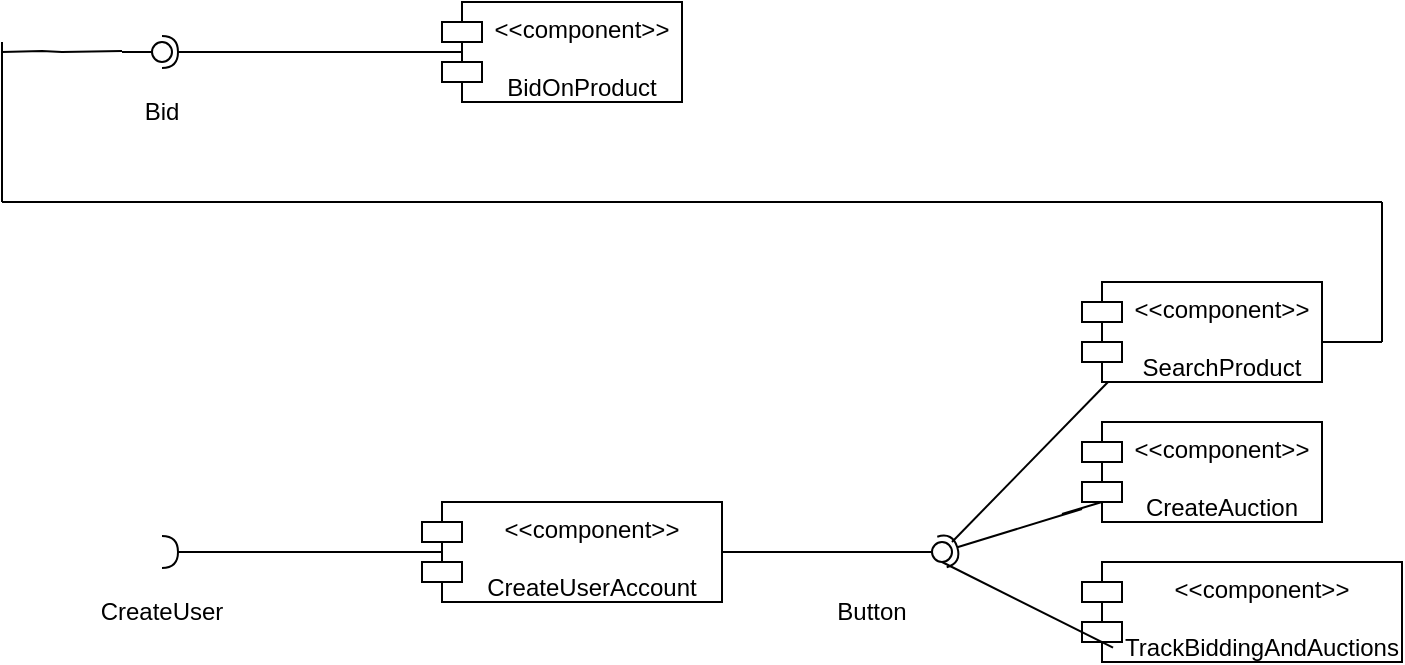 <mxfile version="25.0.2">
  <diagram name="Seite-1" id="RMShgWfUDbiw63N_E7oN">
    <mxGraphModel dx="1050" dy="621" grid="1" gridSize="10" guides="1" tooltips="1" connect="1" arrows="1" fold="1" page="1" pageScale="1" pageWidth="827" pageHeight="1169" math="0" shadow="0">
      <root>
        <mxCell id="0" />
        <mxCell id="1" parent="0" />
        <mxCell id="cu0nxGEvVgkYJXmCs19b-1" value="" style="rounded=0;orthogonalLoop=1;jettySize=auto;html=1;endArrow=halfCircle;endFill=0;endSize=6;strokeWidth=1;sketch=0;fontSize=12;curved=1;" parent="1" source="cu0nxGEvVgkYJXmCs19b-5" target="cu0nxGEvVgkYJXmCs19b-2" edge="1">
          <mxGeometry relative="1" as="geometry">
            <mxPoint x="235" y="375" as="sourcePoint" />
          </mxGeometry>
        </mxCell>
        <mxCell id="cu0nxGEvVgkYJXmCs19b-2" value="" style="ellipse;whiteSpace=wrap;html=1;align=center;aspect=fixed;fillColor=none;strokeColor=none;resizable=0;perimeter=centerPerimeter;rotatable=0;allowArrows=0;points=[];outlineConnect=1;" parent="1" vertex="1">
          <mxGeometry x="210" y="370" width="10" height="10" as="geometry" />
        </mxCell>
        <mxCell id="cu0nxGEvVgkYJXmCs19b-3" value="&amp;lt;&amp;lt;component&amp;gt;&amp;gt;&lt;div&gt;&lt;br&gt;&lt;/div&gt;&lt;div&gt;CreateUserAccount&lt;/div&gt;" style="shape=module;align=left;spacingLeft=20;align=center;verticalAlign=top;whiteSpace=wrap;html=1;" parent="1" vertex="1">
          <mxGeometry x="330" y="350" width="150" height="50" as="geometry" />
        </mxCell>
        <mxCell id="cu0nxGEvVgkYJXmCs19b-4" value="CreateUser" style="text;html=1;align=center;verticalAlign=middle;whiteSpace=wrap;rounded=0;" parent="1" vertex="1">
          <mxGeometry x="170" y="390" width="60" height="30" as="geometry" />
        </mxCell>
        <mxCell id="cu0nxGEvVgkYJXmCs19b-5" value="" style="line;strokeWidth=1;fillColor=none;align=left;verticalAlign=middle;spacingTop=-1;spacingLeft=3;spacingRight=3;rotatable=0;labelPosition=right;points=[];portConstraint=eastwest;strokeColor=inherit;" parent="1" vertex="1">
          <mxGeometry x="215" y="371" width="125" height="8" as="geometry" />
        </mxCell>
        <mxCell id="cu0nxGEvVgkYJXmCs19b-6" value="" style="rounded=0;orthogonalLoop=1;jettySize=auto;html=1;endArrow=halfCircle;endFill=0;endSize=6;strokeWidth=1;sketch=0;fontSize=12;curved=1;" parent="1" target="cu0nxGEvVgkYJXmCs19b-7" edge="1">
          <mxGeometry relative="1" as="geometry">
            <mxPoint x="220" y="375" as="sourcePoint" />
          </mxGeometry>
        </mxCell>
        <mxCell id="cu0nxGEvVgkYJXmCs19b-7" value="" style="ellipse;whiteSpace=wrap;html=1;align=center;aspect=fixed;fillColor=none;strokeColor=none;resizable=0;perimeter=centerPerimeter;rotatable=0;allowArrows=0;points=[];outlineConnect=1;" parent="1" vertex="1">
          <mxGeometry x="195" y="370" width="10" height="10" as="geometry" />
        </mxCell>
        <mxCell id="cu0nxGEvVgkYJXmCs19b-8" value="" style="rounded=0;orthogonalLoop=1;jettySize=auto;html=1;endArrow=halfCircle;endFill=0;endSize=6;strokeWidth=1;sketch=0;" parent="1" source="cu0nxGEvVgkYJXmCs19b-12" target="cu0nxGEvVgkYJXmCs19b-10" edge="1">
          <mxGeometry relative="1" as="geometry">
            <mxPoint x="610" y="375" as="sourcePoint" />
          </mxGeometry>
        </mxCell>
        <mxCell id="cu0nxGEvVgkYJXmCs19b-9" value="" style="rounded=0;orthogonalLoop=1;jettySize=auto;html=1;endArrow=oval;endFill=0;sketch=0;sourcePerimeterSpacing=0;targetPerimeterSpacing=0;endSize=10;exitX=1;exitY=0.5;exitDx=0;exitDy=0;" parent="1" source="cu0nxGEvVgkYJXmCs19b-3" target="cu0nxGEvVgkYJXmCs19b-10" edge="1">
          <mxGeometry relative="1" as="geometry">
            <mxPoint x="570" y="375" as="sourcePoint" />
          </mxGeometry>
        </mxCell>
        <mxCell id="cu0nxGEvVgkYJXmCs19b-10" value="" style="ellipse;whiteSpace=wrap;html=1;align=center;aspect=fixed;fillColor=none;strokeColor=none;resizable=0;perimeter=centerPerimeter;rotatable=0;allowArrows=0;points=[];outlineConnect=1;" parent="1" vertex="1">
          <mxGeometry x="585" y="370" width="10" height="10" as="geometry" />
        </mxCell>
        <mxCell id="cu0nxGEvVgkYJXmCs19b-11" value="Button" style="text;html=1;align=center;verticalAlign=middle;whiteSpace=wrap;rounded=0;" parent="1" vertex="1">
          <mxGeometry x="525" y="390" width="60" height="30" as="geometry" />
        </mxCell>
        <mxCell id="cu0nxGEvVgkYJXmCs19b-12" value="&amp;lt;&amp;lt;component&amp;gt;&amp;gt;&lt;div&gt;&lt;br&gt;&lt;/div&gt;&lt;div&gt;CreateAuction&lt;/div&gt;" style="shape=module;align=left;spacingLeft=20;align=center;verticalAlign=top;whiteSpace=wrap;html=1;" parent="1" vertex="1">
          <mxGeometry x="660" y="310" width="120" height="50" as="geometry" />
        </mxCell>
        <mxCell id="cu0nxGEvVgkYJXmCs19b-14" value="" style="endArrow=none;html=1;rounded=0;" parent="1" edge="1">
          <mxGeometry width="50" height="50" relative="1" as="geometry">
            <mxPoint x="650" y="356" as="sourcePoint" />
            <mxPoint x="670" y="350" as="targetPoint" />
          </mxGeometry>
        </mxCell>
        <mxCell id="cu0nxGEvVgkYJXmCs19b-15" value="&amp;lt;&amp;lt;component&amp;gt;&amp;gt;&lt;div&gt;&lt;br&gt;&lt;/div&gt;&lt;div&gt;SearchProduct&lt;/div&gt;" style="shape=module;align=left;spacingLeft=20;align=center;verticalAlign=top;whiteSpace=wrap;html=1;" parent="1" vertex="1">
          <mxGeometry x="660" y="240" width="120" height="50" as="geometry" />
        </mxCell>
        <mxCell id="cu0nxGEvVgkYJXmCs19b-16" value="" style="endArrow=none;html=1;rounded=0;" parent="1" edge="1">
          <mxGeometry width="50" height="50" relative="1" as="geometry">
            <mxPoint x="595" y="370" as="sourcePoint" />
            <mxPoint x="673" y="290" as="targetPoint" />
          </mxGeometry>
        </mxCell>
        <mxCell id="cu0nxGEvVgkYJXmCs19b-17" value="&amp;lt;&amp;lt;component&amp;gt;&amp;gt;&lt;div&gt;&lt;br&gt;&lt;/div&gt;&lt;div&gt;TrackBiddingAndAuctions&lt;/div&gt;" style="shape=module;align=left;spacingLeft=20;align=center;verticalAlign=top;whiteSpace=wrap;html=1;" parent="1" vertex="1">
          <mxGeometry x="660" y="380" width="160" height="50" as="geometry" />
        </mxCell>
        <mxCell id="cu0nxGEvVgkYJXmCs19b-18" value="" style="endArrow=none;html=1;rounded=0;entryX=0.097;entryY=0.856;entryDx=0;entryDy=0;entryPerimeter=0;" parent="1" target="cu0nxGEvVgkYJXmCs19b-17" edge="1">
          <mxGeometry width="50" height="50" relative="1" as="geometry">
            <mxPoint x="590" y="380" as="sourcePoint" />
            <mxPoint x="660" y="460" as="targetPoint" />
          </mxGeometry>
        </mxCell>
        <mxCell id="cu0nxGEvVgkYJXmCs19b-19" value="" style="endArrow=none;html=1;rounded=0;" parent="1" edge="1">
          <mxGeometry width="50" height="50" relative="1" as="geometry">
            <mxPoint x="780" y="270" as="sourcePoint" />
            <mxPoint x="810" y="270" as="targetPoint" />
          </mxGeometry>
        </mxCell>
        <mxCell id="cu0nxGEvVgkYJXmCs19b-20" value="" style="endArrow=none;html=1;rounded=0;" parent="1" edge="1">
          <mxGeometry width="50" height="50" relative="1" as="geometry">
            <mxPoint x="810" y="270" as="sourcePoint" />
            <mxPoint x="810" y="200" as="targetPoint" />
          </mxGeometry>
        </mxCell>
        <mxCell id="cu0nxGEvVgkYJXmCs19b-21" value="" style="endArrow=none;html=1;rounded=0;" parent="1" edge="1">
          <mxGeometry width="50" height="50" relative="1" as="geometry">
            <mxPoint x="810" y="200" as="sourcePoint" />
            <mxPoint x="120" y="200" as="targetPoint" />
          </mxGeometry>
        </mxCell>
        <mxCell id="cu0nxGEvVgkYJXmCs19b-22" value="" style="endArrow=none;html=1;rounded=0;" parent="1" edge="1">
          <mxGeometry width="50" height="50" relative="1" as="geometry">
            <mxPoint x="120" y="200" as="sourcePoint" />
            <mxPoint x="120" y="120" as="targetPoint" />
          </mxGeometry>
        </mxCell>
        <mxCell id="cu0nxGEvVgkYJXmCs19b-23" value="" style="rounded=0;orthogonalLoop=1;jettySize=auto;html=1;endArrow=none;endFill=0;endSize=6;strokeWidth=1;sketch=0;" parent="1" edge="1">
          <mxGeometry width="50" height="50" relative="1" as="geometry">
            <mxPoint x="120" y="125" as="sourcePoint" />
            <mxPoint x="180" y="124.5" as="targetPoint" />
            <Array as="points">
              <mxPoint x="140" y="124.5" />
              <mxPoint x="150" y="125" />
            </Array>
          </mxGeometry>
        </mxCell>
        <mxCell id="k68y4SuHxtfObmH30ZuN-8" value="" style="rounded=0;orthogonalLoop=1;jettySize=auto;html=1;endArrow=halfCircle;endFill=0;endSize=6;strokeWidth=1;sketch=0;" edge="1" target="k68y4SuHxtfObmH30ZuN-10" parent="1" source="k68y4SuHxtfObmH30ZuN-13">
          <mxGeometry relative="1" as="geometry">
            <mxPoint x="220" y="125" as="sourcePoint" />
          </mxGeometry>
        </mxCell>
        <mxCell id="k68y4SuHxtfObmH30ZuN-9" value="" style="rounded=0;orthogonalLoop=1;jettySize=auto;html=1;endArrow=oval;endFill=0;sketch=0;sourcePerimeterSpacing=0;targetPerimeterSpacing=0;endSize=10;" edge="1" target="k68y4SuHxtfObmH30ZuN-10" parent="1">
          <mxGeometry relative="1" as="geometry">
            <mxPoint x="180" y="125" as="sourcePoint" />
          </mxGeometry>
        </mxCell>
        <mxCell id="k68y4SuHxtfObmH30ZuN-10" value="" style="ellipse;whiteSpace=wrap;html=1;align=center;aspect=fixed;fillColor=none;strokeColor=none;resizable=0;perimeter=centerPerimeter;rotatable=0;allowArrows=0;points=[];outlineConnect=1;" vertex="1" parent="1">
          <mxGeometry x="195" y="120" width="10" height="10" as="geometry" />
        </mxCell>
        <mxCell id="k68y4SuHxtfObmH30ZuN-11" value="Bid" style="text;html=1;align=center;verticalAlign=middle;whiteSpace=wrap;rounded=0;" vertex="1" parent="1">
          <mxGeometry x="170" y="140" width="60" height="30" as="geometry" />
        </mxCell>
        <mxCell id="k68y4SuHxtfObmH30ZuN-12" value="&amp;lt;&amp;lt;component&amp;gt;&amp;gt;&lt;div&gt;&lt;br&gt;&lt;/div&gt;&lt;div&gt;BidOnProduct&lt;/div&gt;" style="shape=module;align=left;spacingLeft=20;align=center;verticalAlign=top;whiteSpace=wrap;html=1;" vertex="1" parent="1">
          <mxGeometry x="340" y="100" width="120" height="50" as="geometry" />
        </mxCell>
        <mxCell id="k68y4SuHxtfObmH30ZuN-13" value="" style="line;strokeWidth=1;fillColor=none;align=left;verticalAlign=middle;spacingTop=-1;spacingLeft=3;spacingRight=3;rotatable=0;labelPosition=right;points=[];portConstraint=eastwest;strokeColor=inherit;" vertex="1" parent="1">
          <mxGeometry x="240" y="121" width="110" height="8" as="geometry" />
        </mxCell>
      </root>
    </mxGraphModel>
  </diagram>
</mxfile>
